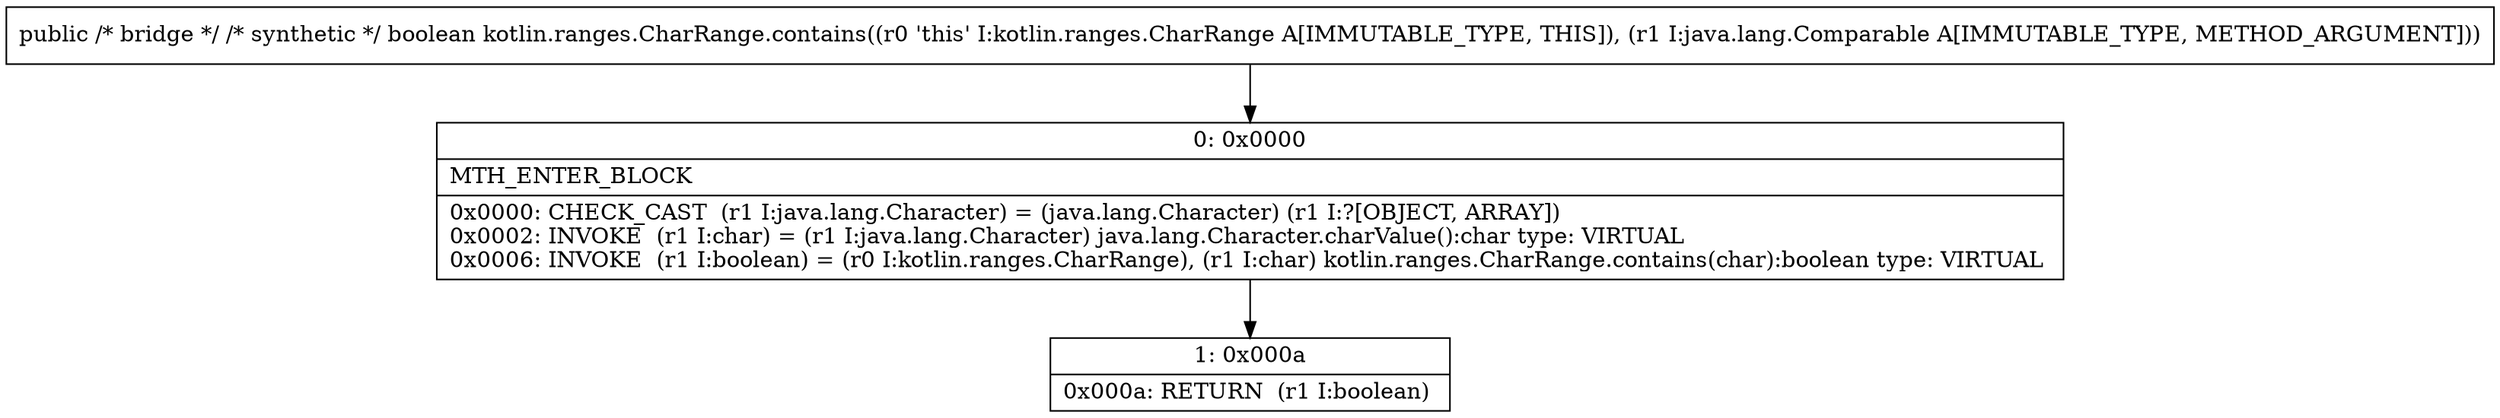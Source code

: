 digraph "CFG forkotlin.ranges.CharRange.contains(Ljava\/lang\/Comparable;)Z" {
Node_0 [shape=record,label="{0\:\ 0x0000|MTH_ENTER_BLOCK\l|0x0000: CHECK_CAST  (r1 I:java.lang.Character) = (java.lang.Character) (r1 I:?[OBJECT, ARRAY]) \l0x0002: INVOKE  (r1 I:char) = (r1 I:java.lang.Character) java.lang.Character.charValue():char type: VIRTUAL \l0x0006: INVOKE  (r1 I:boolean) = (r0 I:kotlin.ranges.CharRange), (r1 I:char) kotlin.ranges.CharRange.contains(char):boolean type: VIRTUAL \l}"];
Node_1 [shape=record,label="{1\:\ 0x000a|0x000a: RETURN  (r1 I:boolean) \l}"];
MethodNode[shape=record,label="{public \/* bridge *\/ \/* synthetic *\/ boolean kotlin.ranges.CharRange.contains((r0 'this' I:kotlin.ranges.CharRange A[IMMUTABLE_TYPE, THIS]), (r1 I:java.lang.Comparable A[IMMUTABLE_TYPE, METHOD_ARGUMENT])) }"];
MethodNode -> Node_0;
Node_0 -> Node_1;
}


